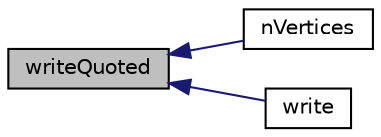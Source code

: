 digraph "writeQuoted"
{
  bgcolor="transparent";
  edge [fontname="Helvetica",fontsize="10",labelfontname="Helvetica",labelfontsize="10"];
  node [fontname="Helvetica",fontsize="10",shape=record];
  rankdir="LR";
  Node61 [label="writeQuoted",height=0.2,width=0.4,color="black", fillcolor="grey75", style="filled", fontcolor="black"];
  Node61 -> Node62 [dir="back",color="midnightblue",fontsize="10",style="solid",fontname="Helvetica"];
  Node62 [label="nVertices",height=0.2,width=0.4,color="black",URL="$a30865.html#ab33282d0416d3086335dc2c71bd6a047",tooltip="Return the number of vertices written. "];
  Node61 -> Node63 [dir="back",color="midnightblue",fontsize="10",style="solid",fontname="Helvetica"];
  Node63 [label="write",height=0.2,width=0.4,color="black",URL="$a30865.html#aa580a6ad31323173c08fbdc33e78771c",tooltip="Write string. "];
}
